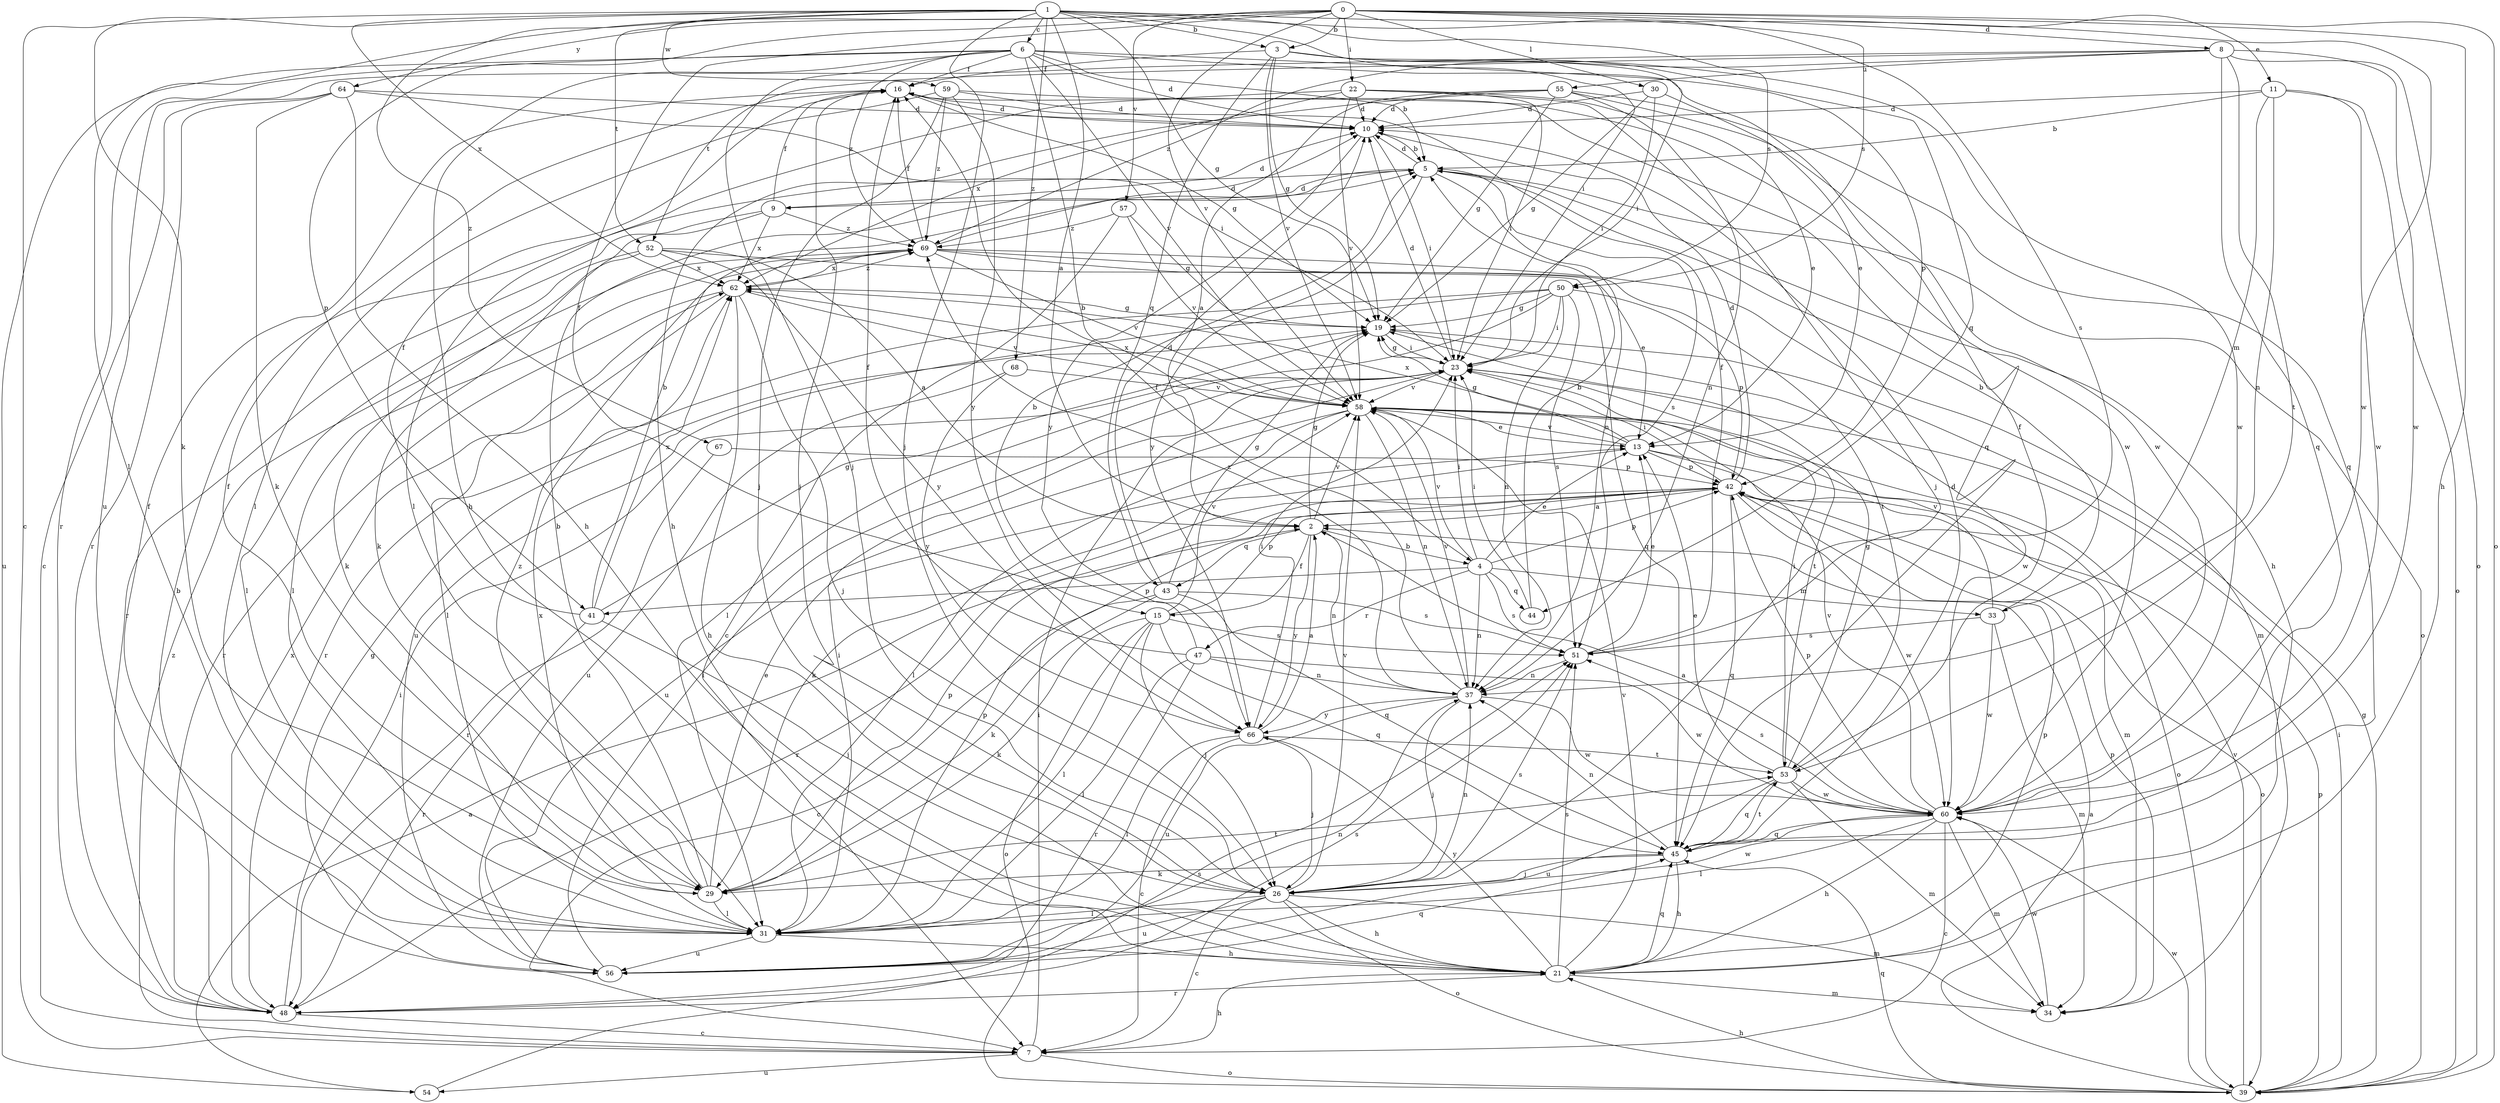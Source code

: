 strict digraph  {
0;
1;
2;
3;
4;
5;
6;
7;
8;
9;
10;
11;
13;
15;
16;
19;
21;
22;
23;
26;
29;
30;
31;
33;
34;
37;
39;
41;
42;
43;
44;
45;
47;
48;
50;
51;
52;
53;
54;
55;
56;
57;
58;
59;
60;
62;
64;
66;
67;
68;
69;
0 -> 3  [label=b];
0 -> 8  [label=d];
0 -> 11  [label=e];
0 -> 15  [label=f];
0 -> 21  [label=h];
0 -> 22  [label=i];
0 -> 30  [label=l];
0 -> 31  [label=l];
0 -> 39  [label=o];
0 -> 41  [label=p];
0 -> 50  [label=s];
0 -> 57  [label=v];
0 -> 58  [label=v];
0 -> 64  [label=y];
1 -> 2  [label=a];
1 -> 3  [label=b];
1 -> 6  [label=c];
1 -> 7  [label=c];
1 -> 19  [label=g];
1 -> 23  [label=i];
1 -> 26  [label=j];
1 -> 29  [label=k];
1 -> 50  [label=s];
1 -> 51  [label=s];
1 -> 52  [label=t];
1 -> 59  [label=w];
1 -> 60  [label=w];
1 -> 62  [label=x];
1 -> 67  [label=z];
1 -> 68  [label=z];
2 -> 4  [label=b];
2 -> 15  [label=f];
2 -> 19  [label=g];
2 -> 37  [label=n];
2 -> 43  [label=q];
2 -> 58  [label=v];
2 -> 66  [label=y];
3 -> 16  [label=f];
3 -> 19  [label=g];
3 -> 23  [label=i];
3 -> 43  [label=q];
3 -> 44  [label=q];
3 -> 58  [label=v];
3 -> 60  [label=w];
4 -> 13  [label=e];
4 -> 23  [label=i];
4 -> 33  [label=m];
4 -> 37  [label=n];
4 -> 41  [label=p];
4 -> 42  [label=p];
4 -> 44  [label=q];
4 -> 47  [label=r];
4 -> 51  [label=s];
4 -> 58  [label=v];
5 -> 9  [label=d];
5 -> 10  [label=d];
5 -> 21  [label=h];
5 -> 37  [label=n];
5 -> 39  [label=o];
5 -> 51  [label=s];
5 -> 66  [label=y];
6 -> 4  [label=b];
6 -> 5  [label=b];
6 -> 10  [label=d];
6 -> 16  [label=f];
6 -> 21  [label=h];
6 -> 26  [label=j];
6 -> 42  [label=p];
6 -> 45  [label=q];
6 -> 48  [label=r];
6 -> 54  [label=u];
6 -> 58  [label=v];
6 -> 69  [label=z];
7 -> 21  [label=h];
7 -> 23  [label=i];
7 -> 39  [label=o];
7 -> 54  [label=u];
7 -> 69  [label=z];
8 -> 39  [label=o];
8 -> 45  [label=q];
8 -> 52  [label=t];
8 -> 53  [label=t];
8 -> 55  [label=u];
8 -> 56  [label=u];
8 -> 60  [label=w];
8 -> 69  [label=z];
9 -> 10  [label=d];
9 -> 16  [label=f];
9 -> 29  [label=k];
9 -> 48  [label=r];
9 -> 62  [label=x];
9 -> 69  [label=z];
10 -> 5  [label=b];
10 -> 23  [label=i];
10 -> 66  [label=y];
11 -> 5  [label=b];
11 -> 10  [label=d];
11 -> 33  [label=m];
11 -> 37  [label=n];
11 -> 39  [label=o];
11 -> 60  [label=w];
13 -> 19  [label=g];
13 -> 29  [label=k];
13 -> 34  [label=m];
13 -> 39  [label=o];
13 -> 42  [label=p];
13 -> 58  [label=v];
13 -> 62  [label=x];
15 -> 26  [label=j];
15 -> 29  [label=k];
15 -> 31  [label=l];
15 -> 39  [label=o];
15 -> 42  [label=p];
15 -> 45  [label=q];
15 -> 51  [label=s];
15 -> 58  [label=v];
16 -> 10  [label=d];
16 -> 19  [label=g];
16 -> 26  [label=j];
19 -> 23  [label=i];
19 -> 60  [label=w];
21 -> 34  [label=m];
21 -> 42  [label=p];
21 -> 45  [label=q];
21 -> 48  [label=r];
21 -> 51  [label=s];
21 -> 58  [label=v];
21 -> 66  [label=y];
22 -> 10  [label=d];
22 -> 13  [label=e];
22 -> 23  [label=i];
22 -> 26  [label=j];
22 -> 31  [label=l];
22 -> 58  [label=v];
22 -> 62  [label=x];
23 -> 10  [label=d];
23 -> 19  [label=g];
23 -> 53  [label=t];
23 -> 58  [label=v];
26 -> 7  [label=c];
26 -> 21  [label=h];
26 -> 31  [label=l];
26 -> 34  [label=m];
26 -> 37  [label=n];
26 -> 39  [label=o];
26 -> 51  [label=s];
26 -> 56  [label=u];
26 -> 58  [label=v];
26 -> 60  [label=w];
29 -> 5  [label=b];
29 -> 13  [label=e];
29 -> 16  [label=f];
29 -> 31  [label=l];
29 -> 42  [label=p];
29 -> 53  [label=t];
29 -> 69  [label=z];
30 -> 10  [label=d];
30 -> 13  [label=e];
30 -> 19  [label=g];
30 -> 23  [label=i];
31 -> 16  [label=f];
31 -> 21  [label=h];
31 -> 23  [label=i];
31 -> 42  [label=p];
31 -> 56  [label=u];
31 -> 62  [label=x];
33 -> 5  [label=b];
33 -> 34  [label=m];
33 -> 51  [label=s];
33 -> 58  [label=v];
33 -> 60  [label=w];
34 -> 42  [label=p];
34 -> 60  [label=w];
37 -> 16  [label=f];
37 -> 26  [label=j];
37 -> 56  [label=u];
37 -> 58  [label=v];
37 -> 60  [label=w];
37 -> 66  [label=y];
37 -> 69  [label=z];
39 -> 2  [label=a];
39 -> 19  [label=g];
39 -> 21  [label=h];
39 -> 23  [label=i];
39 -> 42  [label=p];
39 -> 45  [label=q];
39 -> 58  [label=v];
39 -> 60  [label=w];
41 -> 5  [label=b];
41 -> 16  [label=f];
41 -> 19  [label=g];
41 -> 26  [label=j];
41 -> 48  [label=r];
41 -> 62  [label=x];
42 -> 2  [label=a];
42 -> 10  [label=d];
42 -> 23  [label=i];
42 -> 39  [label=o];
42 -> 45  [label=q];
42 -> 48  [label=r];
42 -> 60  [label=w];
43 -> 7  [label=c];
43 -> 10  [label=d];
43 -> 19  [label=g];
43 -> 29  [label=k];
43 -> 45  [label=q];
43 -> 51  [label=s];
44 -> 5  [label=b];
44 -> 23  [label=i];
45 -> 10  [label=d];
45 -> 21  [label=h];
45 -> 26  [label=j];
45 -> 29  [label=k];
45 -> 37  [label=n];
45 -> 53  [label=t];
47 -> 5  [label=b];
47 -> 16  [label=f];
47 -> 31  [label=l];
47 -> 37  [label=n];
47 -> 48  [label=r];
47 -> 60  [label=w];
48 -> 5  [label=b];
48 -> 7  [label=c];
48 -> 23  [label=i];
48 -> 51  [label=s];
48 -> 62  [label=x];
50 -> 19  [label=g];
50 -> 23  [label=i];
50 -> 31  [label=l];
50 -> 37  [label=n];
50 -> 42  [label=p];
50 -> 48  [label=r];
50 -> 51  [label=s];
50 -> 56  [label=u];
51 -> 13  [label=e];
51 -> 16  [label=f];
51 -> 37  [label=n];
52 -> 2  [label=a];
52 -> 29  [label=k];
52 -> 31  [label=l];
52 -> 45  [label=q];
52 -> 62  [label=x];
52 -> 66  [label=y];
53 -> 13  [label=e];
53 -> 16  [label=f];
53 -> 19  [label=g];
53 -> 23  [label=i];
53 -> 34  [label=m];
53 -> 45  [label=q];
53 -> 56  [label=u];
53 -> 60  [label=w];
54 -> 2  [label=a];
54 -> 51  [label=s];
55 -> 2  [label=a];
55 -> 10  [label=d];
55 -> 19  [label=g];
55 -> 21  [label=h];
55 -> 37  [label=n];
55 -> 45  [label=q];
55 -> 60  [label=w];
56 -> 19  [label=g];
56 -> 23  [label=i];
56 -> 37  [label=n];
56 -> 45  [label=q];
57 -> 7  [label=c];
57 -> 19  [label=g];
57 -> 58  [label=v];
57 -> 69  [label=z];
58 -> 13  [label=e];
58 -> 31  [label=l];
58 -> 37  [label=n];
58 -> 56  [label=u];
58 -> 62  [label=x];
59 -> 10  [label=d];
59 -> 26  [label=j];
59 -> 31  [label=l];
59 -> 60  [label=w];
59 -> 66  [label=y];
59 -> 69  [label=z];
60 -> 2  [label=a];
60 -> 7  [label=c];
60 -> 21  [label=h];
60 -> 31  [label=l];
60 -> 34  [label=m];
60 -> 42  [label=p];
60 -> 45  [label=q];
60 -> 51  [label=s];
60 -> 58  [label=v];
62 -> 19  [label=g];
62 -> 21  [label=h];
62 -> 26  [label=j];
62 -> 31  [label=l];
62 -> 48  [label=r];
62 -> 58  [label=v];
62 -> 69  [label=z];
64 -> 7  [label=c];
64 -> 10  [label=d];
64 -> 21  [label=h];
64 -> 23  [label=i];
64 -> 29  [label=k];
64 -> 48  [label=r];
66 -> 2  [label=a];
66 -> 7  [label=c];
66 -> 23  [label=i];
66 -> 26  [label=j];
66 -> 31  [label=l];
66 -> 53  [label=t];
67 -> 42  [label=p];
67 -> 48  [label=r];
68 -> 56  [label=u];
68 -> 58  [label=v];
68 -> 66  [label=y];
69 -> 10  [label=d];
69 -> 13  [label=e];
69 -> 16  [label=f];
69 -> 31  [label=l];
69 -> 34  [label=m];
69 -> 53  [label=t];
69 -> 58  [label=v];
69 -> 62  [label=x];
}
